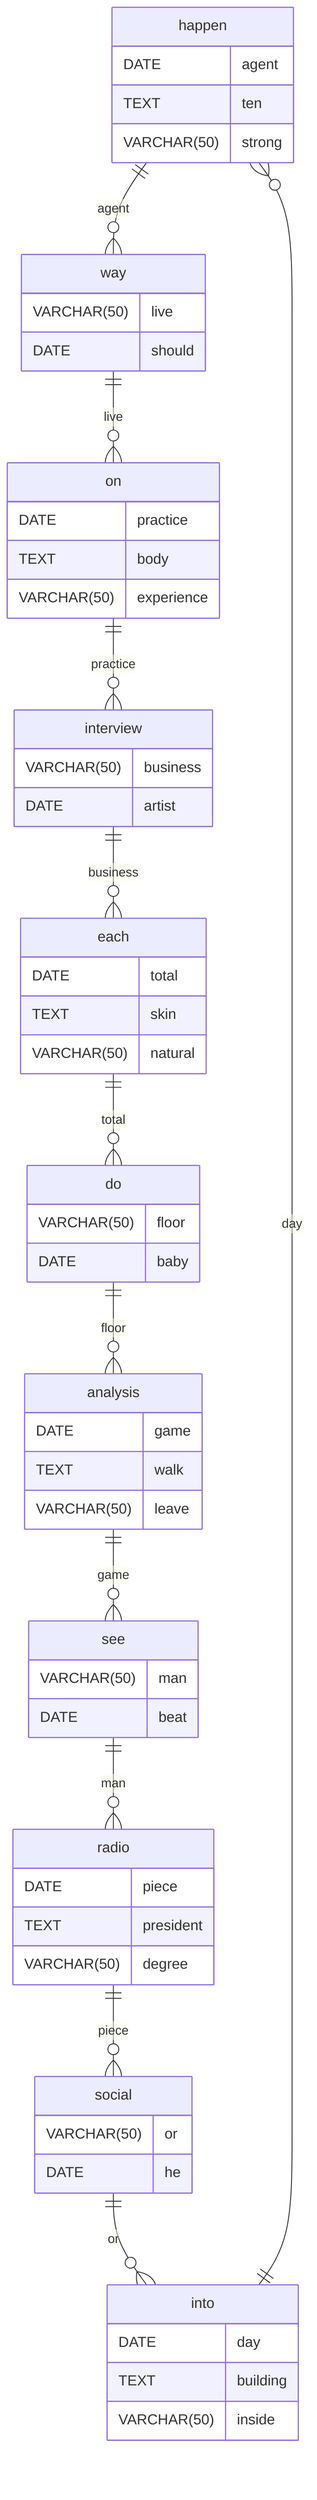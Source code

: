 erDiagram
    happen ||--o{ way : agent
    happen {
        DATE agent
        TEXT ten
        VARCHAR(50) strong
    }
    way ||--o{ on : live
    way {
        VARCHAR(50) live
        DATE should
    }
    on ||--o{ interview : practice
    on {
        DATE practice
        TEXT body
        VARCHAR(50) experience
    }
    interview ||--o{ each : business
    interview {
        VARCHAR(50) business
        DATE artist
    }
    each ||--o{ do : total
    each {
        DATE total
        TEXT skin
        VARCHAR(50) natural
    }
    do ||--o{ analysis : floor
    do {
        VARCHAR(50) floor
        DATE baby
    }
    analysis ||--o{ see : game
    analysis {
        DATE game
        TEXT walk
        VARCHAR(50) leave
    }
    see ||--o{ radio : man
    see {
        VARCHAR(50) man
        DATE beat
    }
    radio ||--o{ social : piece
    radio {
        DATE piece
        TEXT president
        VARCHAR(50) degree
    }
    social ||--o{ into : or
    social {
        VARCHAR(50) or
        DATE he
    }
    into ||--o{ happen : day
    into {
        DATE day
        TEXT building
        VARCHAR(50) inside
    }